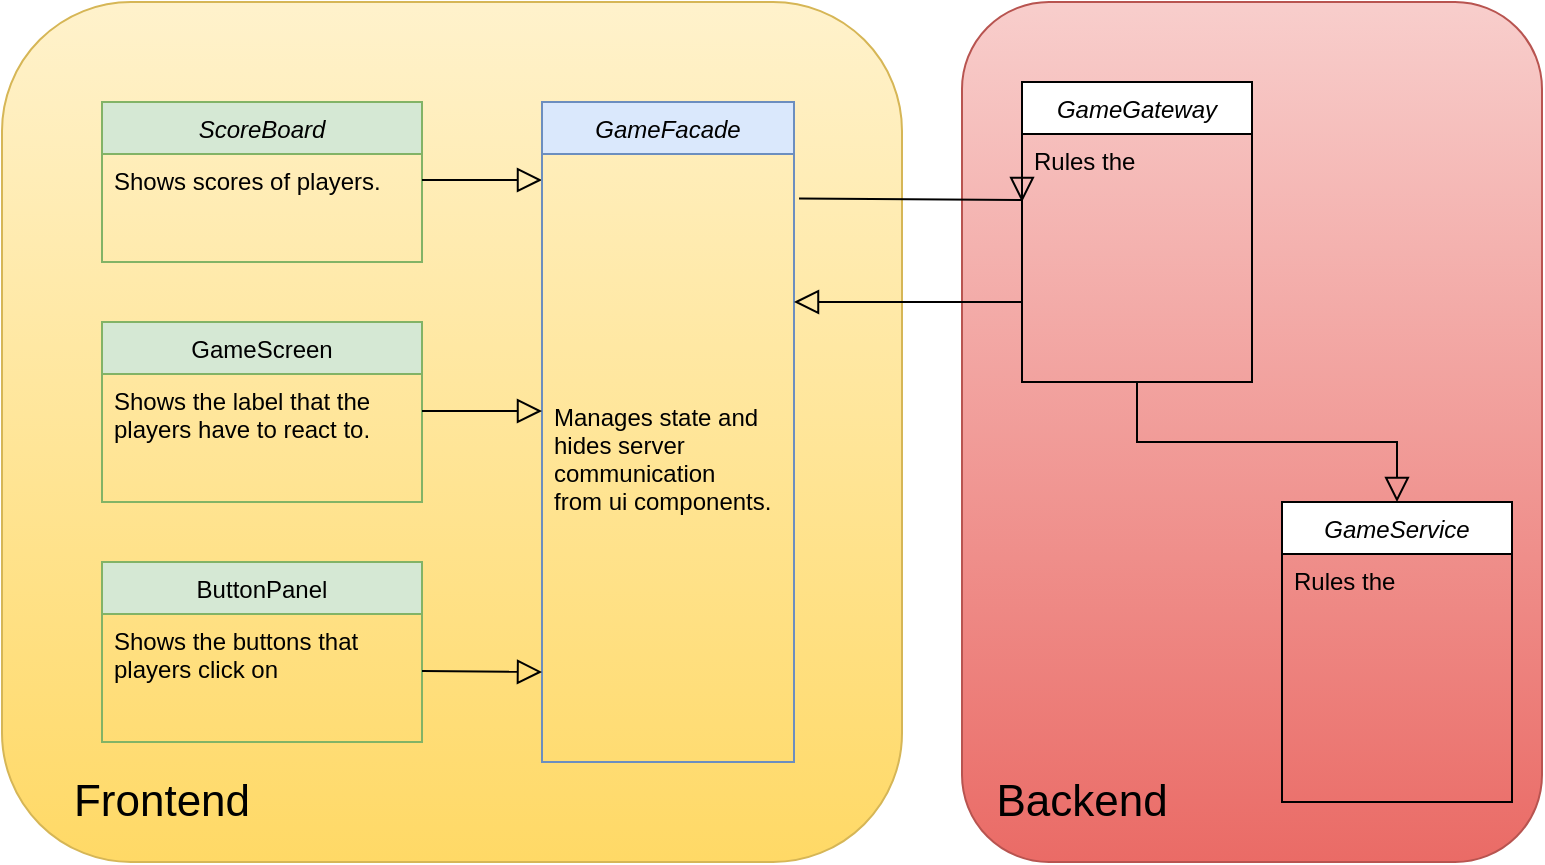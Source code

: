 <mxfile version="13.6.5">
    <diagram id="C5RBs43oDa-KdzZeNtuy" name="Page-1">
        <mxGraphModel dx="410" dy="679" grid="1" gridSize="10" guides="1" tooltips="1" connect="1" arrows="1" fold="1" page="1" pageScale="1" pageWidth="827" pageHeight="1169" math="0" shadow="0">
            <root>
                <mxCell id="WIyWlLk6GJQsqaUBKTNV-0"/>
                <mxCell id="WIyWlLk6GJQsqaUBKTNV-1" parent="WIyWlLk6GJQsqaUBKTNV-0"/>
                <mxCell id="VD5OZriht1MveAcce10j-8" value="" style="rounded=1;whiteSpace=wrap;html=1;fillColor=#f8cecc;strokeColor=#b85450;glass=0;shadow=0;sketch=0;gradientColor=#ea6b66;" parent="WIyWlLk6GJQsqaUBKTNV-1" vertex="1">
                    <mxGeometry x="510" y="100" width="290" height="430" as="geometry"/>
                </mxCell>
                <mxCell id="VD5OZriht1MveAcce10j-7" value="" style="rounded=1;whiteSpace=wrap;html=1;glass=0;shadow=0;sketch=0;fillColor=#fff2cc;strokeColor=#d6b656;gradientColor=#ffd966;" parent="WIyWlLk6GJQsqaUBKTNV-1" vertex="1">
                    <mxGeometry x="30" y="100" width="450" height="430" as="geometry"/>
                </mxCell>
                <mxCell id="zkfFHV4jXpPFQw0GAbJ--0" value="ScoreBoard" style="swimlane;fontStyle=2;align=center;verticalAlign=top;childLayout=stackLayout;horizontal=1;startSize=26;horizontalStack=0;resizeParent=1;resizeLast=0;collapsible=1;marginBottom=0;rounded=0;shadow=0;strokeWidth=1;fillColor=#d5e8d4;strokeColor=#82b366;" parent="WIyWlLk6GJQsqaUBKTNV-1" vertex="1">
                    <mxGeometry x="80" y="150" width="160" height="80" as="geometry">
                        <mxRectangle x="230" y="140" width="160" height="26" as="alternateBounds"/>
                    </mxGeometry>
                </mxCell>
                <mxCell id="zkfFHV4jXpPFQw0GAbJ--1" value="Shows scores of players." style="text;align=left;verticalAlign=top;spacingLeft=4;spacingRight=4;overflow=hidden;rotatable=0;points=[[0,0.5],[1,0.5]];portConstraint=eastwest;" parent="zkfFHV4jXpPFQw0GAbJ--0" vertex="1">
                    <mxGeometry y="26" width="160" height="26" as="geometry"/>
                </mxCell>
                <mxCell id="zkfFHV4jXpPFQw0GAbJ--6" value="GameScreen" style="swimlane;fontStyle=0;align=center;verticalAlign=top;childLayout=stackLayout;horizontal=1;startSize=26;horizontalStack=0;resizeParent=1;resizeLast=0;collapsible=1;marginBottom=0;rounded=0;shadow=0;strokeWidth=1;fillColor=#d5e8d4;strokeColor=#82b366;" parent="WIyWlLk6GJQsqaUBKTNV-1" vertex="1">
                    <mxGeometry x="80" y="260" width="160" height="90" as="geometry">
                        <mxRectangle x="130" y="380" width="160" height="26" as="alternateBounds"/>
                    </mxGeometry>
                </mxCell>
                <mxCell id="zkfFHV4jXpPFQw0GAbJ--7" value="Shows the label that the&#10;players have to react to." style="text;align=left;verticalAlign=top;spacingLeft=4;spacingRight=4;overflow=hidden;rotatable=0;points=[[0,0.5],[1,0.5]];portConstraint=eastwest;" parent="zkfFHV4jXpPFQw0GAbJ--6" vertex="1">
                    <mxGeometry y="26" width="160" height="64" as="geometry"/>
                </mxCell>
                <mxCell id="zkfFHV4jXpPFQw0GAbJ--12" value="" style="endArrow=block;endSize=10;endFill=0;shadow=0;strokeWidth=1;rounded=0;edgeStyle=elbowEdgeStyle;elbow=vertical;exitX=1;exitY=0.5;exitDx=0;exitDy=0;entryX=0.043;entryY=1;entryDx=0;entryDy=0;entryPerimeter=0;strokeColor=#000000;" parent="WIyWlLk6GJQsqaUBKTNV-1" source="zkfFHV4jXpPFQw0GAbJ--1" target="VD5OZriht1MveAcce10j-1" edge="1">
                    <mxGeometry width="160" relative="1" as="geometry">
                        <mxPoint x="330" y="250" as="sourcePoint"/>
                        <mxPoint x="310" y="189" as="targetPoint"/>
                        <Array as="points"/>
                    </mxGeometry>
                </mxCell>
                <mxCell id="zkfFHV4jXpPFQw0GAbJ--13" value="ButtonPanel" style="swimlane;fontStyle=0;align=center;verticalAlign=top;childLayout=stackLayout;horizontal=1;startSize=26;horizontalStack=0;resizeParent=1;resizeLast=0;collapsible=1;marginBottom=0;rounded=0;shadow=0;strokeWidth=1;fillColor=#d5e8d4;strokeColor=#82b366;" parent="WIyWlLk6GJQsqaUBKTNV-1" vertex="1">
                    <mxGeometry x="80" y="380" width="160" height="90" as="geometry">
                        <mxRectangle x="340" y="380" width="170" height="26" as="alternateBounds"/>
                    </mxGeometry>
                </mxCell>
                <mxCell id="zkfFHV4jXpPFQw0GAbJ--14" value="Shows the buttons that &#10;players click on " style="text;align=left;verticalAlign=top;spacingLeft=4;spacingRight=4;overflow=hidden;rotatable=0;points=[[0,0.5],[1,0.5]];portConstraint=eastwest;" parent="zkfFHV4jXpPFQw0GAbJ--13" vertex="1">
                    <mxGeometry y="26" width="160" height="54" as="geometry"/>
                </mxCell>
                <mxCell id="VD5OZriht1MveAcce10j-0" value="GameFacade" style="swimlane;fontStyle=2;align=center;verticalAlign=top;childLayout=stackLayout;horizontal=1;startSize=26;horizontalStack=0;resizeParent=1;resizeLast=0;collapsible=1;marginBottom=0;rounded=0;shadow=0;strokeWidth=1;fillColor=#dae8fc;strokeColor=#6c8ebf;" parent="WIyWlLk6GJQsqaUBKTNV-1" vertex="1">
                    <mxGeometry x="300" y="150" width="126" height="330" as="geometry">
                        <mxRectangle x="280" y="150" width="160" height="26" as="alternateBounds"/>
                    </mxGeometry>
                </mxCell>
                <mxCell id="VD5OZriht1MveAcce10j-1" value="Manages state and&#10;hides server &#10;communication&#10;from ui components." style="text;align=left;verticalAlign=middle;spacingLeft=4;spacingRight=4;overflow=hidden;rotatable=0;points=[[0,0.5],[1,0.5]];portConstraint=eastwest;direction=south;horizontal=1;" parent="VD5OZriht1MveAcce10j-0" vertex="1">
                    <mxGeometry y="26" width="126" height="304" as="geometry"/>
                </mxCell>
                <mxCell id="VD5OZriht1MveAcce10j-3" value="" style="endArrow=block;endSize=10;endFill=0;shadow=0;strokeWidth=1;rounded=0;edgeStyle=elbowEdgeStyle;elbow=vertical;exitX=1;exitY=0.5;exitDx=0;exitDy=0;entryX=0.424;entryY=1;entryDx=0;entryDy=0;entryPerimeter=0;strokeColor=#000000;" parent="WIyWlLk6GJQsqaUBKTNV-1" target="VD5OZriht1MveAcce10j-1" edge="1">
                    <mxGeometry width="160" relative="1" as="geometry">
                        <mxPoint x="240" y="304.5" as="sourcePoint"/>
                        <mxPoint x="280" y="305" as="targetPoint"/>
                        <Array as="points"/>
                    </mxGeometry>
                </mxCell>
                <mxCell id="VD5OZriht1MveAcce10j-4" value="" style="endArrow=block;endSize=10;endFill=0;shadow=0;strokeWidth=1;rounded=0;edgeStyle=elbowEdgeStyle;elbow=vertical;exitX=1;exitY=0.5;exitDx=0;exitDy=0;entryX=0.852;entryY=1;entryDx=0;entryDy=0;entryPerimeter=0;strokeColor=#000000;" parent="WIyWlLk6GJQsqaUBKTNV-1" target="VD5OZriht1MveAcce10j-1" edge="1">
                    <mxGeometry width="160" relative="1" as="geometry">
                        <mxPoint x="240" y="434.5" as="sourcePoint"/>
                        <mxPoint x="290" y="435" as="targetPoint"/>
                        <Array as="points"/>
                    </mxGeometry>
                </mxCell>
                <mxCell id="VD5OZriht1MveAcce10j-9" value="Frontend" style="rounded=0;whiteSpace=wrap;html=1;shadow=0;glass=0;sketch=0;fontSize=22;fillColor=none;strokeColor=none;" parent="WIyWlLk6GJQsqaUBKTNV-1" vertex="1">
                    <mxGeometry x="50" y="480" width="120" height="40" as="geometry"/>
                </mxCell>
                <mxCell id="VD5OZriht1MveAcce10j-10" value="Backend" style="rounded=0;whiteSpace=wrap;html=1;shadow=0;glass=0;sketch=0;fontSize=22;fillColor=none;strokeColor=none;" parent="WIyWlLk6GJQsqaUBKTNV-1" vertex="1">
                    <mxGeometry x="510" y="480" width="120" height="40" as="geometry"/>
                </mxCell>
                <mxCell id="VD5OZriht1MveAcce10j-11" value="" style="endArrow=block;endSize=10;endFill=0;shadow=0;strokeWidth=1;rounded=0;edgeStyle=elbowEdgeStyle;elbow=vertical;exitX=0.073;exitY=-0.02;exitDx=0;exitDy=0;exitPerimeter=0;entryX=0;entryY=0.63;entryDx=0;entryDy=0;entryPerimeter=0;strokeColor=#000000;" parent="WIyWlLk6GJQsqaUBKTNV-1" source="VD5OZriht1MveAcce10j-1" target="VD5OZriht1MveAcce10j-6" edge="1">
                    <mxGeometry width="160" relative="1" as="geometry">
                        <mxPoint x="450" y="280" as="sourcePoint"/>
                        <mxPoint x="540" y="280" as="targetPoint"/>
                        <Array as="points"/>
                    </mxGeometry>
                </mxCell>
                <mxCell id="VD5OZriht1MveAcce10j-12" value="" style="endArrow=block;endSize=10;endFill=0;shadow=0;strokeWidth=1;rounded=0;edgeStyle=elbowEdgeStyle;elbow=vertical;strokeColor=#000000;" parent="WIyWlLk6GJQsqaUBKTNV-1" target="VD5OZriht1MveAcce10j-1" edge="1">
                    <mxGeometry width="160" relative="1" as="geometry">
                        <mxPoint x="540" y="250" as="sourcePoint"/>
                        <mxPoint x="435" y="320" as="targetPoint"/>
                        <Array as="points">
                            <mxPoint x="490" y="250"/>
                            <mxPoint x="515" y="320"/>
                        </Array>
                    </mxGeometry>
                </mxCell>
                <mxCell id="0" value="GameService" style="swimlane;fontStyle=2;align=center;verticalAlign=top;childLayout=stackLayout;horizontal=1;startSize=26;horizontalStack=0;resizeParent=1;resizeLast=0;collapsible=1;marginBottom=0;rounded=0;shadow=0;strokeWidth=1;fillColor=#FFFFFF;fontColor=#000000;" vertex="1" parent="WIyWlLk6GJQsqaUBKTNV-1">
                    <mxGeometry x="670" y="350" width="115" height="150" as="geometry">
                        <mxRectangle x="570" y="150" width="160" height="26" as="alternateBounds"/>
                    </mxGeometry>
                </mxCell>
                <mxCell id="1" value="Rules the " style="text;align=left;verticalAlign=top;spacingLeft=4;spacingRight=4;overflow=hidden;rotatable=0;points=[[0,0.5],[1,0.5]];portConstraint=eastwest;" vertex="1" parent="0">
                    <mxGeometry y="26" width="115" height="54" as="geometry"/>
                </mxCell>
                <mxCell id="4" value="" style="endArrow=block;endSize=10;endFill=0;shadow=0;strokeWidth=1;rounded=0;edgeStyle=elbowEdgeStyle;elbow=vertical;exitX=0.5;exitY=1;exitDx=0;exitDy=0;strokeColor=#000000;" edge="1" parent="WIyWlLk6GJQsqaUBKTNV-1" source="VD5OZriht1MveAcce10j-5" target="0">
                    <mxGeometry width="160" relative="1" as="geometry">
                        <mxPoint x="655.004" y="281.21" as="sourcePoint"/>
                        <mxPoint x="750" y="280" as="targetPoint"/>
                        <Array as="points"/>
                    </mxGeometry>
                </mxCell>
                <mxCell id="VD5OZriht1MveAcce10j-5" value="GameGateway" style="swimlane;fontStyle=2;align=center;verticalAlign=top;childLayout=stackLayout;horizontal=1;startSize=26;horizontalStack=0;resizeParent=1;resizeLast=0;collapsible=1;marginBottom=0;rounded=0;shadow=0;strokeWidth=1;fillColor=#FFFFFF;fontColor=#000000;" parent="WIyWlLk6GJQsqaUBKTNV-1" vertex="1">
                    <mxGeometry x="540" y="140" width="115" height="150" as="geometry">
                        <mxRectangle x="570" y="150" width="160" height="26" as="alternateBounds"/>
                    </mxGeometry>
                </mxCell>
                <mxCell id="VD5OZriht1MveAcce10j-6" value="Rules the " style="text;align=left;verticalAlign=top;spacingLeft=4;spacingRight=4;overflow=hidden;rotatable=0;points=[[0,0.5],[1,0.5]];portConstraint=eastwest;" parent="VD5OZriht1MveAcce10j-5" vertex="1">
                    <mxGeometry y="26" width="115" height="54" as="geometry"/>
                </mxCell>
            </root>
        </mxGraphModel>
    </diagram>
</mxfile>